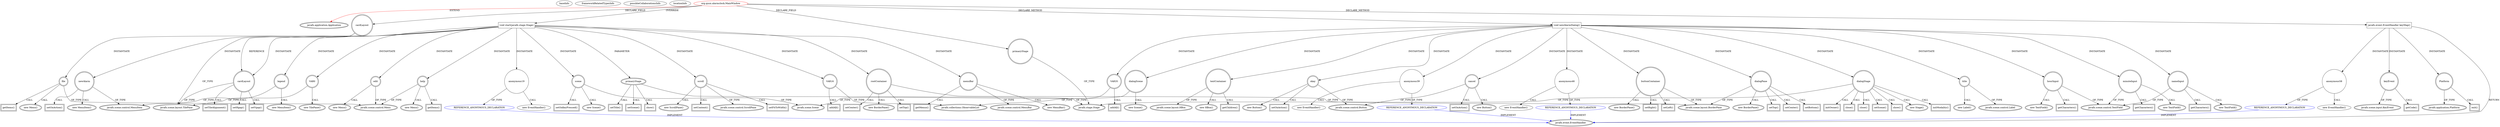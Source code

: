 digraph {
baseInfo[graphId=125,category="extension_graph",isAnonymous=false,possibleRelation=true]
frameworkRelatedTypesInfo[0="javafx.application.Application"]
possibleCollaborationsInfo[0="125~CLIENT_METHOD_DECLARATION-INSTANTIATION-~javafx.application.Application ~javafx.event.EventHandler ~false~true",1="125~OVERRIDING_METHOD_DECLARATION-INSTANTIATION-~javafx.application.Application ~javafx.event.EventHandler ~false~true"]
locationInfo[projectName="Alittlemurkling-alarm-clock",filePath="/Alittlemurkling-alarm-clock/alarm-clock-master/src/org/quux/alarmclock/MainWindow.java",contextSignature="MainWindow",graphId="125"]
0[label="org.quux.alarmclock.MainWindow",vertexType="ROOT_CLIENT_CLASS_DECLARATION",isFrameworkType=false,color=red]
1[label="javafx.application.Application",vertexType="FRAMEWORK_CLASS_TYPE",isFrameworkType=true,peripheries=2]
2[label="cardLayout",vertexType="FIELD_DECLARATION",isFrameworkType=true,peripheries=2,shape=circle]
3[label="javafx.scene.layout.TilePane",vertexType="FRAMEWORK_CLASS_TYPE",isFrameworkType=true,peripheries=2]
4[label="primaryStage",vertexType="FIELD_DECLARATION",isFrameworkType=true,peripheries=2,shape=circle]
5[label="javafx.stage.Stage",vertexType="FRAMEWORK_CLASS_TYPE",isFrameworkType=true,peripheries=2]
6[label="void start(javafx.stage.Stage)",vertexType="OVERRIDING_METHOD_DECLARATION",isFrameworkType=false,shape=box]
7[label="primaryStage",vertexType="PARAMETER_DECLARATION",isFrameworkType=true,peripheries=2]
10[label="VAR0",vertexType="VARIABLE_EXPRESION",isFrameworkType=true,peripheries=2,shape=circle]
9[label="new TilePane()",vertexType="CONSTRUCTOR_CALL",isFrameworkType=true,peripheries=2]
12[label="cardLayout",vertexType="VARIABLE_EXPRESION",isFrameworkType=true,peripheries=2,shape=circle]
13[label="setHgap()",vertexType="INSIDE_CALL",isFrameworkType=true,peripheries=2,shape=box]
16[label="setVgap()",vertexType="INSIDE_CALL",isFrameworkType=true,peripheries=2,shape=box]
18[label="setTileAlignment()",vertexType="INSIDE_CALL",isFrameworkType=true,peripheries=2,shape=box]
20[label="scroll",vertexType="VARIABLE_EXPRESION",isFrameworkType=true,peripheries=2,shape=circle]
21[label="javafx.scene.control.ScrollPane",vertexType="FRAMEWORK_CLASS_TYPE",isFrameworkType=true,peripheries=2]
19[label="new ScrollPane()",vertexType="CONSTRUCTOR_CALL",isFrameworkType=true,peripheries=2]
23[label="setContent()",vertexType="INSIDE_CALL",isFrameworkType=true,peripheries=2,shape=box]
25[label="setFitToWidth()",vertexType="INSIDE_CALL",isFrameworkType=true,peripheries=2,shape=box]
27[label="rootContainer",vertexType="VARIABLE_EXPRESION",isFrameworkType=true,peripheries=2,shape=circle]
28[label="javafx.scene.layout.BorderPane",vertexType="FRAMEWORK_CLASS_TYPE",isFrameworkType=true,peripheries=2]
26[label="new BorderPane()",vertexType="CONSTRUCTOR_CALL",isFrameworkType=true,peripheries=2]
30[label="menuBar",vertexType="VARIABLE_EXPRESION",isFrameworkType=true,peripheries=2,shape=circle]
31[label="javafx.scene.control.MenuBar",vertexType="FRAMEWORK_CLASS_TYPE",isFrameworkType=true,peripheries=2]
29[label="new MenuBar()",vertexType="CONSTRUCTOR_CALL",isFrameworkType=true,peripheries=2]
33[label="file",vertexType="VARIABLE_EXPRESION",isFrameworkType=true,peripheries=2,shape=circle]
34[label="javafx.scene.control.Menu",vertexType="FRAMEWORK_CLASS_TYPE",isFrameworkType=true,peripheries=2]
32[label="new Menu()",vertexType="CONSTRUCTOR_CALL",isFrameworkType=true,peripheries=2]
36[label="newAlarm",vertexType="VARIABLE_EXPRESION",isFrameworkType=true,peripheries=2,shape=circle]
37[label="javafx.scene.control.MenuItem",vertexType="FRAMEWORK_CLASS_TYPE",isFrameworkType=true,peripheries=2]
35[label="new MenuItem()",vertexType="CONSTRUCTOR_CALL",isFrameworkType=true,peripheries=2]
39[label="getItems()",vertexType="INSIDE_CALL",isFrameworkType=true,peripheries=2,shape=box]
41[label="edit",vertexType="VARIABLE_EXPRESION",isFrameworkType=true,peripheries=2,shape=circle]
40[label="new Menu()",vertexType="CONSTRUCTOR_CALL",isFrameworkType=true,peripheries=2]
44[label="help",vertexType="VARIABLE_EXPRESION",isFrameworkType=true,peripheries=2,shape=circle]
43[label="new Menu()",vertexType="CONSTRUCTOR_CALL",isFrameworkType=true,peripheries=2]
47[label="legend",vertexType="VARIABLE_EXPRESION",isFrameworkType=true,peripheries=2,shape=circle]
46[label="new MenuItem()",vertexType="CONSTRUCTOR_CALL",isFrameworkType=true,peripheries=2]
50[label="getItems()",vertexType="INSIDE_CALL",isFrameworkType=true,peripheries=2,shape=box]
51[label="VAR16",vertexType="VARIABLE_EXPRESION",isFrameworkType=true,peripheries=2,shape=circle]
53[label="javafx.collections.ObservableList",vertexType="FRAMEWORK_INTERFACE_TYPE",isFrameworkType=true,peripheries=2]
52[label="addAll()",vertexType="INSIDE_CALL",isFrameworkType=true,peripheries=2,shape=box]
55[label="getMenus()",vertexType="INSIDE_CALL",isFrameworkType=true,peripheries=2,shape=box]
57[label="setOnAction()",vertexType="INSIDE_CALL",isFrameworkType=true,peripheries=2,shape=box]
59[label="anonymous19",vertexType="VARIABLE_EXPRESION",isFrameworkType=false,shape=circle]
60[label="REFERENCE_ANONYMOUS_DECLARATION",vertexType="REFERENCE_ANONYMOUS_DECLARATION",isFrameworkType=false,color=blue]
61[label="javafx.event.EventHandler",vertexType="FRAMEWORK_INTERFACE_TYPE",isFrameworkType=true,peripheries=2]
58[label="new EventHandler()",vertexType="CONSTRUCTOR_CALL",isFrameworkType=false]
63[label="setTop()",vertexType="INSIDE_CALL",isFrameworkType=true,peripheries=2,shape=box]
65[label="setCenter()",vertexType="INSIDE_CALL",isFrameworkType=true,peripheries=2,shape=box]
67[label="scene",vertexType="VARIABLE_EXPRESION",isFrameworkType=true,peripheries=2,shape=circle]
68[label="javafx.scene.Scene",vertexType="FRAMEWORK_CLASS_TYPE",isFrameworkType=true,peripheries=2]
66[label="new Scene()",vertexType="CONSTRUCTOR_CALL",isFrameworkType=true,peripheries=2]
70[label="setOnKeyPressed()",vertexType="INSIDE_CALL",isFrameworkType=true,peripheries=2,shape=box]
72[label="setTitle()",vertexType="INSIDE_CALL",isFrameworkType=true,peripheries=2,shape=box]
74[label="setScene()",vertexType="INSIDE_CALL",isFrameworkType=true,peripheries=2,shape=box]
76[label="show()",vertexType="INSIDE_CALL",isFrameworkType=true,peripheries=2,shape=box]
77[label="void newAlarmDialog()",vertexType="CLIENT_METHOD_DECLARATION",isFrameworkType=false,shape=box]
79[label="dialogStage",vertexType="VARIABLE_EXPRESION",isFrameworkType=true,peripheries=2,shape=circle]
78[label="new Stage()",vertexType="CONSTRUCTOR_CALL",isFrameworkType=true,peripheries=2]
82[label="initModality()",vertexType="INSIDE_CALL",isFrameworkType=true,peripheries=2,shape=box]
84[label="initOwner()",vertexType="INSIDE_CALL",isFrameworkType=true,peripheries=2,shape=box]
86[label="title",vertexType="VARIABLE_EXPRESION",isFrameworkType=true,peripheries=2,shape=circle]
87[label="javafx.scene.control.Label",vertexType="FRAMEWORK_CLASS_TYPE",isFrameworkType=true,peripheries=2]
85[label="new Label()",vertexType="CONSTRUCTOR_CALL",isFrameworkType=true,peripheries=2]
89[label="hourInput",vertexType="VARIABLE_EXPRESION",isFrameworkType=true,peripheries=2,shape=circle]
90[label="javafx.scene.control.TextField",vertexType="FRAMEWORK_CLASS_TYPE",isFrameworkType=true,peripheries=2]
88[label="new TextField()",vertexType="CONSTRUCTOR_CALL",isFrameworkType=true,peripheries=2]
92[label="minuteInput",vertexType="VARIABLE_EXPRESION",isFrameworkType=true,peripheries=2,shape=circle]
91[label="new TextField()",vertexType="CONSTRUCTOR_CALL",isFrameworkType=true,peripheries=2]
95[label="nameInput",vertexType="VARIABLE_EXPRESION",isFrameworkType=true,peripheries=2,shape=circle]
94[label="new TextField()",vertexType="CONSTRUCTOR_CALL",isFrameworkType=true,peripheries=2]
98[label="textContainer",vertexType="VARIABLE_EXPRESION",isFrameworkType=true,peripheries=2,shape=circle]
99[label="javafx.scene.layout.HBox",vertexType="FRAMEWORK_CLASS_TYPE",isFrameworkType=true,peripheries=2]
97[label="new HBox()",vertexType="CONSTRUCTOR_CALL",isFrameworkType=true,peripheries=2]
100[label="VAR35",vertexType="VARIABLE_EXPRESION",isFrameworkType=true,peripheries=2,shape=circle]
101[label="addAll()",vertexType="INSIDE_CALL",isFrameworkType=true,peripheries=2,shape=box]
104[label="getChildren()",vertexType="INSIDE_CALL",isFrameworkType=true,peripheries=2,shape=box]
106[label="okay",vertexType="VARIABLE_EXPRESION",isFrameworkType=true,peripheries=2,shape=circle]
107[label="javafx.scene.control.Button",vertexType="FRAMEWORK_CLASS_TYPE",isFrameworkType=true,peripheries=2]
105[label="new Button()",vertexType="CONSTRUCTOR_CALL",isFrameworkType=true,peripheries=2]
109[label="setOnAction()",vertexType="INSIDE_CALL",isFrameworkType=true,peripheries=2,shape=box]
111[label="anonymous39",vertexType="VARIABLE_EXPRESION",isFrameworkType=false,shape=circle]
112[label="REFERENCE_ANONYMOUS_DECLARATION",vertexType="REFERENCE_ANONYMOUS_DECLARATION",isFrameworkType=false,color=blue]
110[label="new EventHandler()",vertexType="CONSTRUCTOR_CALL",isFrameworkType=false]
115[label="getCharacters()",vertexType="INSIDE_CALL",isFrameworkType=true,peripheries=2,shape=box]
117[label="getCharacters()",vertexType="INSIDE_CALL",isFrameworkType=true,peripheries=2,shape=box]
119[label="getCharacters()",vertexType="INSIDE_CALL",isFrameworkType=true,peripheries=2,shape=box]
121[label="close()",vertexType="INSIDE_CALL",isFrameworkType=true,peripheries=2,shape=box]
123[label="cancel",vertexType="VARIABLE_EXPRESION",isFrameworkType=true,peripheries=2,shape=circle]
122[label="new Button()",vertexType="CONSTRUCTOR_CALL",isFrameworkType=true,peripheries=2]
126[label="setOnAction()",vertexType="INSIDE_CALL",isFrameworkType=true,peripheries=2,shape=box]
128[label="anonymous46",vertexType="VARIABLE_EXPRESION",isFrameworkType=false,shape=circle]
129[label="REFERENCE_ANONYMOUS_DECLARATION",vertexType="REFERENCE_ANONYMOUS_DECLARATION",isFrameworkType=false,color=blue]
127[label="new EventHandler()",vertexType="CONSTRUCTOR_CALL",isFrameworkType=false]
132[label="close()",vertexType="INSIDE_CALL",isFrameworkType=true,peripheries=2,shape=box]
134[label="buttonContainer",vertexType="VARIABLE_EXPRESION",isFrameworkType=true,peripheries=2,shape=circle]
133[label="new BorderPane()",vertexType="CONSTRUCTOR_CALL",isFrameworkType=true,peripheries=2]
137[label="setRight()",vertexType="INSIDE_CALL",isFrameworkType=true,peripheries=2,shape=box]
139[label="setLeft()",vertexType="INSIDE_CALL",isFrameworkType=true,peripheries=2,shape=box]
141[label="dialogPane",vertexType="VARIABLE_EXPRESION",isFrameworkType=true,peripheries=2,shape=circle]
140[label="new BorderPane()",vertexType="CONSTRUCTOR_CALL",isFrameworkType=true,peripheries=2]
144[label="setTop()",vertexType="INSIDE_CALL",isFrameworkType=true,peripheries=2,shape=box]
146[label="setCenter()",vertexType="INSIDE_CALL",isFrameworkType=true,peripheries=2,shape=box]
148[label="setBottom()",vertexType="INSIDE_CALL",isFrameworkType=true,peripheries=2,shape=box]
150[label="dialogScene",vertexType="VARIABLE_EXPRESION",isFrameworkType=true,peripheries=2,shape=circle]
149[label="new Scene()",vertexType="CONSTRUCTOR_CALL",isFrameworkType=true,peripheries=2]
153[label="setScene()",vertexType="INSIDE_CALL",isFrameworkType=true,peripheries=2,shape=box]
155[label="show()",vertexType="INSIDE_CALL",isFrameworkType=true,peripheries=2,shape=box]
156[label="javafx.event.EventHandler keyMap()",vertexType="CLIENT_METHOD_DECLARATION",isFrameworkType=false,shape=box]
159[label="anonymous58",vertexType="VARIABLE_EXPRESION",isFrameworkType=false,shape=circle]
160[label="REFERENCE_ANONYMOUS_DECLARATION",vertexType="REFERENCE_ANONYMOUS_DECLARATION",isFrameworkType=false,color=blue]
158[label="new EventHandler()",vertexType="CONSTRUCTOR_CALL",isFrameworkType=false]
162[label="keyEvent",vertexType="VARIABLE_EXPRESION",isFrameworkType=true,peripheries=2,shape=circle]
164[label="javafx.scene.input.KeyEvent",vertexType="FRAMEWORK_CLASS_TYPE",isFrameworkType=true,peripheries=2]
163[label="getCode()",vertexType="INSIDE_CALL",isFrameworkType=true,peripheries=2,shape=box]
165[label="Platform",vertexType="VARIABLE_EXPRESION",isFrameworkType=true,peripheries=2,shape=circle]
167[label="javafx.application.Platform",vertexType="FRAMEWORK_CLASS_TYPE",isFrameworkType=true,peripheries=2]
166[label="exit()",vertexType="INSIDE_CALL",isFrameworkType=true,peripheries=2,shape=box]
0->1[label="EXTEND",color=red]
0->2[label="DECLARE_FIELD"]
2->3[label="OF_TYPE"]
0->4[label="DECLARE_FIELD"]
4->5[label="OF_TYPE"]
0->6[label="OVERRIDE"]
7->5[label="OF_TYPE"]
6->7[label="PARAMETER"]
6->10[label="INSTANTIATE"]
10->3[label="OF_TYPE"]
10->9[label="CALL"]
6->12[label="INSTANTIATE"]
2->12[label="REFERENCE"]
12->3[label="OF_TYPE"]
12->13[label="CALL"]
12->16[label="CALL"]
12->18[label="CALL"]
6->20[label="INSTANTIATE"]
20->21[label="OF_TYPE"]
20->19[label="CALL"]
20->23[label="CALL"]
20->25[label="CALL"]
6->27[label="INSTANTIATE"]
27->28[label="OF_TYPE"]
27->26[label="CALL"]
6->30[label="INSTANTIATE"]
30->31[label="OF_TYPE"]
30->29[label="CALL"]
6->33[label="INSTANTIATE"]
33->34[label="OF_TYPE"]
33->32[label="CALL"]
6->36[label="INSTANTIATE"]
36->37[label="OF_TYPE"]
36->35[label="CALL"]
33->39[label="CALL"]
6->41[label="INSTANTIATE"]
41->34[label="OF_TYPE"]
41->40[label="CALL"]
6->44[label="INSTANTIATE"]
44->34[label="OF_TYPE"]
44->43[label="CALL"]
6->47[label="INSTANTIATE"]
47->37[label="OF_TYPE"]
47->46[label="CALL"]
44->50[label="CALL"]
6->51[label="INSTANTIATE"]
51->53[label="OF_TYPE"]
51->52[label="CALL"]
30->55[label="CALL"]
36->57[label="CALL"]
6->59[label="INSTANTIATE"]
60->61[label="IMPLEMENT",color=blue]
59->60[label="OF_TYPE"]
59->58[label="CALL"]
27->63[label="CALL"]
27->65[label="CALL"]
6->67[label="INSTANTIATE"]
67->68[label="OF_TYPE"]
67->66[label="CALL"]
67->70[label="CALL"]
7->72[label="CALL"]
7->74[label="CALL"]
7->76[label="CALL"]
0->77[label="DECLARE_METHOD"]
77->79[label="INSTANTIATE"]
79->5[label="OF_TYPE"]
79->78[label="CALL"]
79->82[label="CALL"]
79->84[label="CALL"]
77->86[label="INSTANTIATE"]
86->87[label="OF_TYPE"]
86->85[label="CALL"]
77->89[label="INSTANTIATE"]
89->90[label="OF_TYPE"]
89->88[label="CALL"]
77->92[label="INSTANTIATE"]
92->90[label="OF_TYPE"]
92->91[label="CALL"]
77->95[label="INSTANTIATE"]
95->90[label="OF_TYPE"]
95->94[label="CALL"]
77->98[label="INSTANTIATE"]
98->99[label="OF_TYPE"]
98->97[label="CALL"]
77->100[label="INSTANTIATE"]
100->53[label="OF_TYPE"]
100->101[label="CALL"]
98->104[label="CALL"]
77->106[label="INSTANTIATE"]
106->107[label="OF_TYPE"]
106->105[label="CALL"]
106->109[label="CALL"]
77->111[label="INSTANTIATE"]
112->61[label="IMPLEMENT",color=blue]
111->112[label="OF_TYPE"]
111->110[label="CALL"]
89->115[label="CALL"]
92->117[label="CALL"]
95->119[label="CALL"]
79->121[label="CALL"]
77->123[label="INSTANTIATE"]
123->107[label="OF_TYPE"]
123->122[label="CALL"]
123->126[label="CALL"]
77->128[label="INSTANTIATE"]
129->61[label="IMPLEMENT",color=blue]
128->129[label="OF_TYPE"]
128->127[label="CALL"]
79->132[label="CALL"]
77->134[label="INSTANTIATE"]
134->28[label="OF_TYPE"]
134->133[label="CALL"]
134->137[label="CALL"]
134->139[label="CALL"]
77->141[label="INSTANTIATE"]
141->28[label="OF_TYPE"]
141->140[label="CALL"]
141->144[label="CALL"]
141->146[label="CALL"]
141->148[label="CALL"]
77->150[label="INSTANTIATE"]
150->68[label="OF_TYPE"]
150->149[label="CALL"]
79->153[label="CALL"]
79->155[label="CALL"]
0->156[label="DECLARE_METHOD"]
156->61[label="RETURN"]
156->159[label="INSTANTIATE"]
160->61[label="IMPLEMENT",color=blue]
159->160[label="OF_TYPE"]
159->158[label="CALL"]
156->162[label="INSTANTIATE"]
162->164[label="OF_TYPE"]
162->163[label="CALL"]
156->165[label="INSTANTIATE"]
165->167[label="OF_TYPE"]
165->166[label="CALL"]
}
